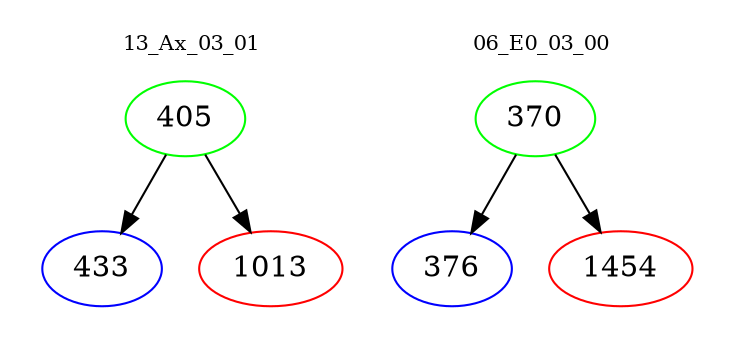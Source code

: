 digraph{
subgraph cluster_0 {
color = white
label = "13_Ax_03_01";
fontsize=10;
T0_405 [label="405", color="green"]
T0_405 -> T0_433 [color="black"]
T0_433 [label="433", color="blue"]
T0_405 -> T0_1013 [color="black"]
T0_1013 [label="1013", color="red"]
}
subgraph cluster_1 {
color = white
label = "06_E0_03_00";
fontsize=10;
T1_370 [label="370", color="green"]
T1_370 -> T1_376 [color="black"]
T1_376 [label="376", color="blue"]
T1_370 -> T1_1454 [color="black"]
T1_1454 [label="1454", color="red"]
}
}

